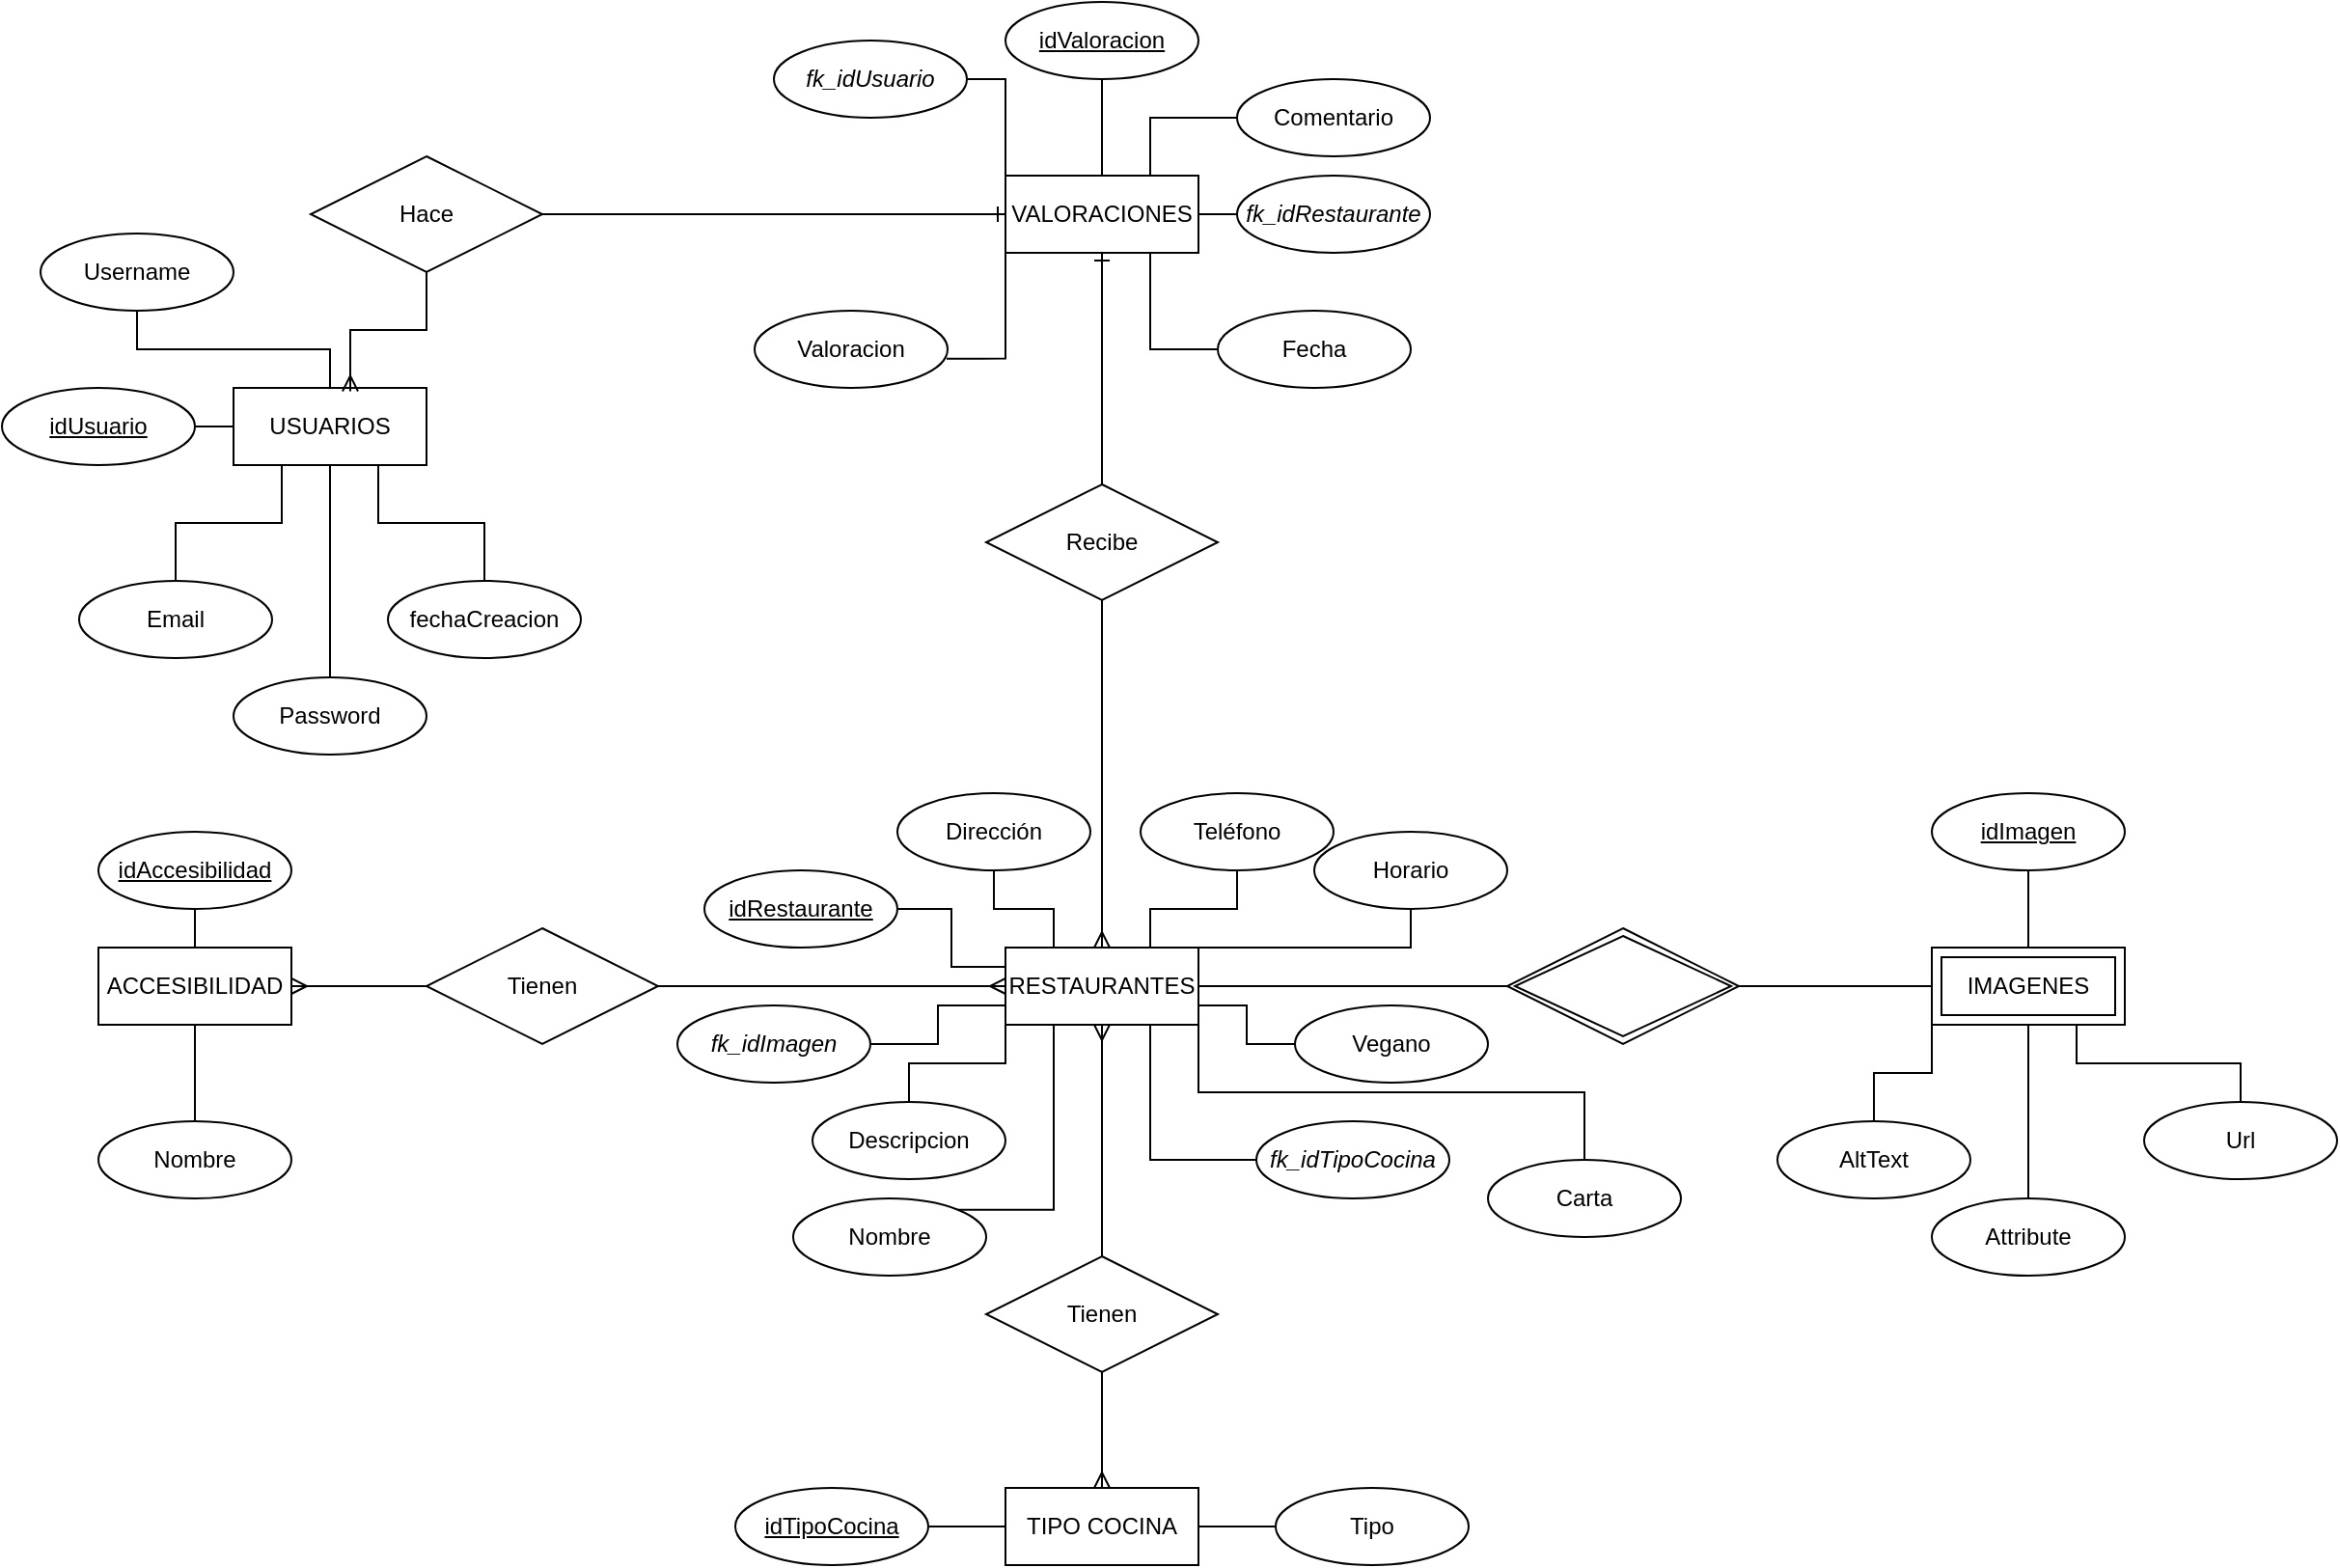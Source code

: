 <mxfile version="13.7.9" type="device"><diagram name="Página-1" id="iYsdKzrTLO0P07BVphv6"><mxGraphModel dx="865" dy="1694" grid="1" gridSize="10" guides="1" tooltips="1" connect="1" arrows="1" fold="1" page="1" pageScale="1" pageWidth="827" pageHeight="1169" math="0" shadow="0"><root><mxCell id="0"/><mxCell id="1" parent="0"/><mxCell id="FxqmoqeVO84CC3XRG2If-8" style="edgeStyle=orthogonalEdgeStyle;rounded=0;orthogonalLoop=1;jettySize=auto;html=1;exitX=0.25;exitY=1;exitDx=0;exitDy=0;endArrow=none;startFill=0;" parent="1" source="FxqmoqeVO84CC3XRG2If-2" target="FxqmoqeVO84CC3XRG2If-7" edge="1"><mxGeometry relative="1" as="geometry"/></mxCell><mxCell id="FxqmoqeVO84CC3XRG2If-9" style="edgeStyle=orthogonalEdgeStyle;rounded=0;orthogonalLoop=1;jettySize=auto;html=1;exitX=0.75;exitY=1;exitDx=0;exitDy=0;endArrow=none;startFill=0;" parent="1" source="FxqmoqeVO84CC3XRG2If-2" target="FxqmoqeVO84CC3XRG2If-6" edge="1"><mxGeometry relative="1" as="geometry"/></mxCell><mxCell id="FxqmoqeVO84CC3XRG2If-10" value="" style="edgeStyle=orthogonalEdgeStyle;rounded=0;orthogonalLoop=1;jettySize=auto;html=1;endArrow=none;startFill=0;" parent="1" source="FxqmoqeVO84CC3XRG2If-2" target="FxqmoqeVO84CC3XRG2If-5" edge="1"><mxGeometry relative="1" as="geometry"/></mxCell><mxCell id="FxqmoqeVO84CC3XRG2If-11" value="" style="edgeStyle=orthogonalEdgeStyle;rounded=0;orthogonalLoop=1;jettySize=auto;html=1;endArrow=none;startFill=0;" parent="1" source="FxqmoqeVO84CC3XRG2If-2" target="FxqmoqeVO84CC3XRG2If-3" edge="1"><mxGeometry relative="1" as="geometry"/></mxCell><mxCell id="FxqmoqeVO84CC3XRG2If-14" style="edgeStyle=orthogonalEdgeStyle;rounded=0;orthogonalLoop=1;jettySize=auto;html=1;endArrow=none;startFill=0;" parent="1" source="FxqmoqeVO84CC3XRG2If-2" target="FxqmoqeVO84CC3XRG2If-4" edge="1"><mxGeometry relative="1" as="geometry"/></mxCell><mxCell id="FxqmoqeVO84CC3XRG2If-2" value="USUARIOS" style="whiteSpace=wrap;html=1;align=center;" parent="1" vertex="1"><mxGeometry x="120" y="-50" width="100" height="40" as="geometry"/></mxCell><mxCell id="FxqmoqeVO84CC3XRG2If-3" value="idUsuario" style="ellipse;whiteSpace=wrap;html=1;align=center;fontStyle=4;" parent="1" vertex="1"><mxGeometry y="-50" width="100" height="40" as="geometry"/></mxCell><mxCell id="FxqmoqeVO84CC3XRG2If-4" value="Password" style="ellipse;whiteSpace=wrap;html=1;align=center;" parent="1" vertex="1"><mxGeometry x="120" y="100" width="100" height="40" as="geometry"/></mxCell><mxCell id="FxqmoqeVO84CC3XRG2If-5" value="Username" style="ellipse;whiteSpace=wrap;html=1;align=center;" parent="1" vertex="1"><mxGeometry x="20" y="-130" width="100" height="40" as="geometry"/></mxCell><mxCell id="FxqmoqeVO84CC3XRG2If-6" value="fechaCreacion" style="ellipse;whiteSpace=wrap;html=1;align=center;" parent="1" vertex="1"><mxGeometry x="200" y="50" width="100" height="40" as="geometry"/></mxCell><mxCell id="FxqmoqeVO84CC3XRG2If-7" value="Email" style="ellipse;whiteSpace=wrap;html=1;align=center;" parent="1" vertex="1"><mxGeometry x="40" y="50" width="100" height="40" as="geometry"/></mxCell><mxCell id="FxqmoqeVO84CC3XRG2If-27" style="edgeStyle=orthogonalEdgeStyle;rounded=0;orthogonalLoop=1;jettySize=auto;html=1;exitX=1;exitY=1;exitDx=0;exitDy=0;endArrow=none;startFill=0;" parent="1" source="FxqmoqeVO84CC3XRG2If-15" target="FxqmoqeVO84CC3XRG2If-19" edge="1"><mxGeometry relative="1" as="geometry"/></mxCell><mxCell id="FxqmoqeVO84CC3XRG2If-28" style="edgeStyle=orthogonalEdgeStyle;rounded=0;orthogonalLoop=1;jettySize=auto;html=1;exitX=0.75;exitY=1;exitDx=0;exitDy=0;entryX=0;entryY=0.5;entryDx=0;entryDy=0;endArrow=none;startFill=0;" parent="1" source="FxqmoqeVO84CC3XRG2If-15" target="FxqmoqeVO84CC3XRG2If-18" edge="1"><mxGeometry relative="1" as="geometry"/></mxCell><mxCell id="FxqmoqeVO84CC3XRG2If-43" style="edgeStyle=orthogonalEdgeStyle;rounded=0;orthogonalLoop=1;jettySize=auto;html=1;exitX=0.75;exitY=0;exitDx=0;exitDy=0;endArrow=none;startFill=0;" parent="1" source="FxqmoqeVO84CC3XRG2If-15" target="FxqmoqeVO84CC3XRG2If-21" edge="1"><mxGeometry relative="1" as="geometry"/></mxCell><mxCell id="FxqmoqeVO84CC3XRG2If-69" style="edgeStyle=orthogonalEdgeStyle;rounded=0;orthogonalLoop=1;jettySize=auto;html=1;entryX=0.5;entryY=1;entryDx=0;entryDy=0;endArrow=none;startFill=0;startArrow=ERmany;" parent="1" source="FxqmoqeVO84CC3XRG2If-15" target="FxqmoqeVO84CC3XRG2If-68" edge="1"><mxGeometry relative="1" as="geometry"/></mxCell><mxCell id="TWG-b9YbXN-QEqApn6GN-3" style="edgeStyle=orthogonalEdgeStyle;rounded=0;orthogonalLoop=1;jettySize=auto;html=1;exitX=0;exitY=1;exitDx=0;exitDy=0;startArrow=none;startFill=0;endArrow=none;endFill=0;" parent="1" source="FxqmoqeVO84CC3XRG2If-15" target="FxqmoqeVO84CC3XRG2If-20" edge="1"><mxGeometry relative="1" as="geometry"/></mxCell><mxCell id="ien8m7uWOKE6pjjbQmqa-4" style="edgeStyle=orthogonalEdgeStyle;rounded=0;orthogonalLoop=1;jettySize=auto;html=1;exitX=0.25;exitY=0;exitDx=0;exitDy=0;endArrow=none;endFill=0;" edge="1" parent="1" source="FxqmoqeVO84CC3XRG2If-15" target="FxqmoqeVO84CC3XRG2If-22"><mxGeometry relative="1" as="geometry"/></mxCell><mxCell id="ien8m7uWOKE6pjjbQmqa-9" style="edgeStyle=orthogonalEdgeStyle;rounded=0;orthogonalLoop=1;jettySize=auto;html=1;exitX=1;exitY=0;exitDx=0;exitDy=0;endArrow=none;endFill=0;" edge="1" parent="1" source="FxqmoqeVO84CC3XRG2If-15" target="ien8m7uWOKE6pjjbQmqa-8"><mxGeometry relative="1" as="geometry"><Array as="points"><mxPoint x="650" y="240"/><mxPoint x="650" y="240"/></Array></mxGeometry></mxCell><mxCell id="ien8m7uWOKE6pjjbQmqa-11" style="edgeStyle=orthogonalEdgeStyle;rounded=0;orthogonalLoop=1;jettySize=auto;html=1;exitX=0;exitY=0.75;exitDx=0;exitDy=0;endArrow=none;endFill=0;" edge="1" parent="1" source="FxqmoqeVO84CC3XRG2If-15" target="ien8m7uWOKE6pjjbQmqa-10"><mxGeometry relative="1" as="geometry"/></mxCell><mxCell id="ien8m7uWOKE6pjjbQmqa-16" style="edgeStyle=orthogonalEdgeStyle;rounded=0;orthogonalLoop=1;jettySize=auto;html=1;exitX=1;exitY=0.75;exitDx=0;exitDy=0;endArrow=none;endFill=0;" edge="1" parent="1" source="FxqmoqeVO84CC3XRG2If-15" target="ien8m7uWOKE6pjjbQmqa-14"><mxGeometry relative="1" as="geometry"/></mxCell><mxCell id="FxqmoqeVO84CC3XRG2If-15" value="RESTAURANTES" style="whiteSpace=wrap;html=1;align=center;" parent="1" vertex="1"><mxGeometry x="520" y="240" width="100" height="40" as="geometry"/></mxCell><mxCell id="FxqmoqeVO84CC3XRG2If-17" style="edgeStyle=orthogonalEdgeStyle;rounded=0;orthogonalLoop=1;jettySize=auto;html=1;entryX=0;entryY=0.25;entryDx=0;entryDy=0;endArrow=none;startFill=0;" parent="1" source="FxqmoqeVO84CC3XRG2If-16" target="FxqmoqeVO84CC3XRG2If-15" edge="1"><mxGeometry relative="1" as="geometry"/></mxCell><mxCell id="FxqmoqeVO84CC3XRG2If-16" value="idRestaurante" style="ellipse;whiteSpace=wrap;html=1;align=center;fontStyle=4;" parent="1" vertex="1"><mxGeometry x="364" y="200" width="100" height="40" as="geometry"/></mxCell><mxCell id="FxqmoqeVO84CC3XRG2If-18" value="&lt;i&gt;fk_idTipoCocina&lt;/i&gt;" style="ellipse;whiteSpace=wrap;html=1;align=center;" parent="1" vertex="1"><mxGeometry x="650" y="330" width="100" height="40" as="geometry"/></mxCell><mxCell id="FxqmoqeVO84CC3XRG2If-19" value="Carta" style="ellipse;whiteSpace=wrap;html=1;align=center;" parent="1" vertex="1"><mxGeometry x="770" y="350" width="100" height="40" as="geometry"/></mxCell><mxCell id="FxqmoqeVO84CC3XRG2If-20" value="Descripcion" style="ellipse;whiteSpace=wrap;html=1;align=center;" parent="1" vertex="1"><mxGeometry x="420" y="320" width="100" height="40" as="geometry"/></mxCell><mxCell id="FxqmoqeVO84CC3XRG2If-21" value="Teléfono" style="ellipse;whiteSpace=wrap;html=1;align=center;" parent="1" vertex="1"><mxGeometry x="590" y="160" width="100" height="40" as="geometry"/></mxCell><mxCell id="FxqmoqeVO84CC3XRG2If-22" value="Dirección" style="ellipse;whiteSpace=wrap;html=1;align=center;" parent="1" vertex="1"><mxGeometry x="464" y="160" width="100" height="40" as="geometry"/></mxCell><mxCell id="ien8m7uWOKE6pjjbQmqa-6" style="edgeStyle=orthogonalEdgeStyle;rounded=0;orthogonalLoop=1;jettySize=auto;html=1;exitX=1;exitY=0;exitDx=0;exitDy=0;entryX=0.25;entryY=1;entryDx=0;entryDy=0;endArrow=none;endFill=0;" edge="1" parent="1" source="FxqmoqeVO84CC3XRG2If-23" target="FxqmoqeVO84CC3XRG2If-15"><mxGeometry relative="1" as="geometry"/></mxCell><mxCell id="FxqmoqeVO84CC3XRG2If-23" value="Nombre" style="ellipse;whiteSpace=wrap;html=1;align=center;" parent="1" vertex="1"><mxGeometry x="410" y="370" width="100" height="40" as="geometry"/></mxCell><mxCell id="FxqmoqeVO84CC3XRG2If-51" value="" style="edgeStyle=orthogonalEdgeStyle;rounded=0;orthogonalLoop=1;jettySize=auto;html=1;endArrow=none;startFill=0;" parent="1" source="FxqmoqeVO84CC3XRG2If-44" target="FxqmoqeVO84CC3XRG2If-45" edge="1"><mxGeometry relative="1" as="geometry"/></mxCell><mxCell id="FxqmoqeVO84CC3XRG2If-52" style="edgeStyle=orthogonalEdgeStyle;rounded=0;orthogonalLoop=1;jettySize=auto;html=1;exitX=0;exitY=0;exitDx=0;exitDy=0;entryX=1;entryY=0.5;entryDx=0;entryDy=0;endArrow=none;startFill=0;" parent="1" source="FxqmoqeVO84CC3XRG2If-44" target="FxqmoqeVO84CC3XRG2If-48" edge="1"><mxGeometry relative="1" as="geometry"/></mxCell><mxCell id="FxqmoqeVO84CC3XRG2If-58" style="edgeStyle=orthogonalEdgeStyle;rounded=0;orthogonalLoop=1;jettySize=auto;html=1;exitX=0.75;exitY=0;exitDx=0;exitDy=0;entryX=0;entryY=0.5;entryDx=0;entryDy=0;endArrow=none;startFill=0;" parent="1" source="FxqmoqeVO84CC3XRG2If-44" target="FxqmoqeVO84CC3XRG2If-46" edge="1"><mxGeometry relative="1" as="geometry"/></mxCell><mxCell id="FxqmoqeVO84CC3XRG2If-59" style="edgeStyle=orthogonalEdgeStyle;rounded=0;orthogonalLoop=1;jettySize=auto;html=1;exitX=0.75;exitY=1;exitDx=0;exitDy=0;entryX=0;entryY=0.5;entryDx=0;entryDy=0;endArrow=none;startFill=0;" parent="1" source="FxqmoqeVO84CC3XRG2If-44" target="FxqmoqeVO84CC3XRG2If-47" edge="1"><mxGeometry relative="1" as="geometry"/></mxCell><mxCell id="FxqmoqeVO84CC3XRG2If-44" value="VALORACIONES" style="whiteSpace=wrap;html=1;align=center;" parent="1" vertex="1"><mxGeometry x="520" y="-160" width="100" height="40" as="geometry"/></mxCell><mxCell id="FxqmoqeVO84CC3XRG2If-45" value="idValoracion" style="ellipse;whiteSpace=wrap;html=1;align=center;fontStyle=4;" parent="1" vertex="1"><mxGeometry x="520" y="-250" width="100" height="40" as="geometry"/></mxCell><mxCell id="FxqmoqeVO84CC3XRG2If-46" value="Comentario" style="ellipse;whiteSpace=wrap;html=1;align=center;" parent="1" vertex="1"><mxGeometry x="640" y="-210" width="100" height="40" as="geometry"/></mxCell><mxCell id="FxqmoqeVO84CC3XRG2If-47" value="Fecha" style="ellipse;whiteSpace=wrap;html=1;align=center;" parent="1" vertex="1"><mxGeometry x="630" y="-90" width="100" height="40" as="geometry"/></mxCell><mxCell id="FxqmoqeVO84CC3XRG2If-48" value="&lt;i&gt;fk_idUsuario&lt;/i&gt;" style="ellipse;whiteSpace=wrap;html=1;align=center;" parent="1" vertex="1"><mxGeometry x="400" y="-230" width="100" height="40" as="geometry"/></mxCell><mxCell id="FxqmoqeVO84CC3XRG2If-49" value="Valoracion" style="ellipse;whiteSpace=wrap;html=1;align=center;" parent="1" vertex="1"><mxGeometry x="390" y="-90" width="100" height="40" as="geometry"/></mxCell><mxCell id="FxqmoqeVO84CC3XRG2If-55" value="" style="edgeStyle=orthogonalEdgeStyle;rounded=0;orthogonalLoop=1;jettySize=auto;html=1;endArrow=none;startFill=0;" parent="1" source="FxqmoqeVO84CC3XRG2If-50" target="FxqmoqeVO84CC3XRG2If-44" edge="1"><mxGeometry relative="1" as="geometry"/></mxCell><mxCell id="FxqmoqeVO84CC3XRG2If-56" value="" style="edgeStyle=orthogonalEdgeStyle;rounded=0;orthogonalLoop=1;jettySize=auto;html=1;endArrow=none;startFill=0;" parent="1" source="FxqmoqeVO84CC3XRG2If-50" target="FxqmoqeVO84CC3XRG2If-44" edge="1"><mxGeometry relative="1" as="geometry"/></mxCell><mxCell id="FxqmoqeVO84CC3XRG2If-50" value="&lt;i&gt;fk_idRestaurante&lt;/i&gt;" style="ellipse;whiteSpace=wrap;html=1;align=center;" parent="1" vertex="1"><mxGeometry x="640" y="-160" width="100" height="40" as="geometry"/></mxCell><mxCell id="FxqmoqeVO84CC3XRG2If-54" style="edgeStyle=orthogonalEdgeStyle;rounded=0;orthogonalLoop=1;jettySize=auto;html=1;exitX=0;exitY=1;exitDx=0;exitDy=0;entryX=0.995;entryY=0.621;entryDx=0;entryDy=0;entryPerimeter=0;endArrow=none;startFill=0;" parent="1" source="FxqmoqeVO84CC3XRG2If-44" target="FxqmoqeVO84CC3XRG2If-49" edge="1"><mxGeometry relative="1" as="geometry"/></mxCell><mxCell id="FxqmoqeVO84CC3XRG2If-64" style="edgeStyle=orthogonalEdgeStyle;rounded=0;orthogonalLoop=1;jettySize=auto;html=1;endArrow=none;startFill=0;" parent="1" source="FxqmoqeVO84CC3XRG2If-60" target="FxqmoqeVO84CC3XRG2If-62" edge="1"><mxGeometry relative="1" as="geometry"/></mxCell><mxCell id="FxqmoqeVO84CC3XRG2If-66" style="edgeStyle=orthogonalEdgeStyle;rounded=0;orthogonalLoop=1;jettySize=auto;html=1;endArrow=none;startFill=0;startArrow=ERmany;" parent="1" source="FxqmoqeVO84CC3XRG2If-60" target="FxqmoqeVO84CC3XRG2If-65" edge="1"><mxGeometry relative="1" as="geometry"/></mxCell><mxCell id="FxqmoqeVO84CC3XRG2If-60" value="TIPO COCINA" style="whiteSpace=wrap;html=1;align=center;" parent="1" vertex="1"><mxGeometry x="520" y="520" width="100" height="40" as="geometry"/></mxCell><mxCell id="FxqmoqeVO84CC3XRG2If-63" value="" style="edgeStyle=orthogonalEdgeStyle;rounded=0;orthogonalLoop=1;jettySize=auto;html=1;endArrow=none;startFill=0;" parent="1" source="FxqmoqeVO84CC3XRG2If-61" target="FxqmoqeVO84CC3XRG2If-60" edge="1"><mxGeometry relative="1" as="geometry"/></mxCell><mxCell id="FxqmoqeVO84CC3XRG2If-61" value="idTipoCocina" style="ellipse;whiteSpace=wrap;html=1;align=center;fontStyle=4;" parent="1" vertex="1"><mxGeometry x="380" y="520" width="100" height="40" as="geometry"/></mxCell><mxCell id="FxqmoqeVO84CC3XRG2If-62" value="Tipo" style="ellipse;whiteSpace=wrap;html=1;align=center;" parent="1" vertex="1"><mxGeometry x="660" y="520" width="100" height="40" as="geometry"/></mxCell><mxCell id="FxqmoqeVO84CC3XRG2If-67" style="edgeStyle=orthogonalEdgeStyle;rounded=0;orthogonalLoop=1;jettySize=auto;html=1;endArrow=ERmany;startFill=0;endFill=0;" parent="1" source="FxqmoqeVO84CC3XRG2If-65" target="FxqmoqeVO84CC3XRG2If-15" edge="1"><mxGeometry relative="1" as="geometry"/></mxCell><mxCell id="FxqmoqeVO84CC3XRG2If-65" value="Tienen" style="shape=rhombus;perimeter=rhombusPerimeter;whiteSpace=wrap;html=1;align=center;" parent="1" vertex="1"><mxGeometry x="510" y="400" width="120" height="60" as="geometry"/></mxCell><mxCell id="FxqmoqeVO84CC3XRG2If-70" style="edgeStyle=orthogonalEdgeStyle;rounded=0;orthogonalLoop=1;jettySize=auto;html=1;endArrow=ERone;startFill=0;endFill=0;" parent="1" source="FxqmoqeVO84CC3XRG2If-68" target="FxqmoqeVO84CC3XRG2If-44" edge="1"><mxGeometry relative="1" as="geometry"/></mxCell><mxCell id="FxqmoqeVO84CC3XRG2If-68" value="Recibe" style="shape=rhombus;perimeter=rhombusPerimeter;whiteSpace=wrap;html=1;align=center;" parent="1" vertex="1"><mxGeometry x="510" width="120" height="60" as="geometry"/></mxCell><mxCell id="FxqmoqeVO84CC3XRG2If-72" style="edgeStyle=orthogonalEdgeStyle;rounded=0;orthogonalLoop=1;jettySize=auto;html=1;endArrow=ERone;startFill=0;endFill=0;" parent="1" source="FxqmoqeVO84CC3XRG2If-71" target="FxqmoqeVO84CC3XRG2If-44" edge="1"><mxGeometry relative="1" as="geometry"/></mxCell><mxCell id="FxqmoqeVO84CC3XRG2If-71" value="Hace" style="shape=rhombus;perimeter=rhombusPerimeter;whiteSpace=wrap;html=1;align=center;" parent="1" vertex="1"><mxGeometry x="160" y="-170" width="120" height="60" as="geometry"/></mxCell><mxCell id="FxqmoqeVO84CC3XRG2If-73" style="edgeStyle=orthogonalEdgeStyle;rounded=0;orthogonalLoop=1;jettySize=auto;html=1;entryX=0.605;entryY=0.043;entryDx=0;entryDy=0;entryPerimeter=0;endArrow=ERmany;startFill=0;endFill=0;" parent="1" source="FxqmoqeVO84CC3XRG2If-71" target="FxqmoqeVO84CC3XRG2If-2" edge="1"><mxGeometry relative="1" as="geometry"/></mxCell><mxCell id="TWG-b9YbXN-QEqApn6GN-5" style="edgeStyle=orthogonalEdgeStyle;rounded=0;orthogonalLoop=1;jettySize=auto;html=1;startArrow=none;startFill=0;endArrow=none;endFill=0;" parent="1" source="TWG-b9YbXN-QEqApn6GN-4" target="FxqmoqeVO84CC3XRG2If-15" edge="1"><mxGeometry relative="1" as="geometry"/></mxCell><mxCell id="TWG-b9YbXN-QEqApn6GN-7" style="edgeStyle=orthogonalEdgeStyle;rounded=0;orthogonalLoop=1;jettySize=auto;html=1;startArrow=none;startFill=0;endArrow=none;endFill=0;" parent="1" source="TWG-b9YbXN-QEqApn6GN-4" target="TWG-b9YbXN-QEqApn6GN-6" edge="1"><mxGeometry relative="1" as="geometry"/></mxCell><mxCell id="TWG-b9YbXN-QEqApn6GN-4" value="" style="shape=rhombus;double=1;perimeter=rhombusPerimeter;whiteSpace=wrap;html=1;align=center;fontFamily=Helvetica;fontSize=12;fontColor=#000000;strokeColor=#000000;fillColor=#ffffff;" parent="1" vertex="1"><mxGeometry x="780" y="230" width="120" height="60" as="geometry"/></mxCell><mxCell id="TWG-b9YbXN-QEqApn6GN-16" style="edgeStyle=orthogonalEdgeStyle;rounded=0;orthogonalLoop=1;jettySize=auto;html=1;exitX=0.75;exitY=1;exitDx=0;exitDy=0;startArrow=none;startFill=0;endArrow=none;endFill=0;" parent="1" source="TWG-b9YbXN-QEqApn6GN-6" target="TWG-b9YbXN-QEqApn6GN-9" edge="1"><mxGeometry relative="1" as="geometry"/></mxCell><mxCell id="TWG-b9YbXN-QEqApn6GN-17" style="edgeStyle=orthogonalEdgeStyle;rounded=0;orthogonalLoop=1;jettySize=auto;html=1;exitX=0;exitY=1;exitDx=0;exitDy=0;startArrow=none;startFill=0;endArrow=none;endFill=0;" parent="1" source="TWG-b9YbXN-QEqApn6GN-6" target="TWG-b9YbXN-QEqApn6GN-12" edge="1"><mxGeometry relative="1" as="geometry"/></mxCell><mxCell id="TWG-b9YbXN-QEqApn6GN-18" style="edgeStyle=orthogonalEdgeStyle;rounded=0;orthogonalLoop=1;jettySize=auto;html=1;startArrow=none;startFill=0;endArrow=none;endFill=0;" parent="1" source="TWG-b9YbXN-QEqApn6GN-6" target="TWG-b9YbXN-QEqApn6GN-11" edge="1"><mxGeometry relative="1" as="geometry"/></mxCell><mxCell id="TWG-b9YbXN-QEqApn6GN-6" value="IMAGENES" style="shape=ext;margin=3;double=1;whiteSpace=wrap;html=1;align=center;fontFamily=Helvetica;fontSize=12;fontColor=#000000;strokeColor=#000000;fillColor=#ffffff;" parent="1" vertex="1"><mxGeometry x="1000" y="240" width="100" height="40" as="geometry"/></mxCell><mxCell id="TWG-b9YbXN-QEqApn6GN-13" value="" style="edgeStyle=orthogonalEdgeStyle;rounded=0;orthogonalLoop=1;jettySize=auto;html=1;startArrow=none;startFill=0;endArrow=none;endFill=0;" parent="1" source="TWG-b9YbXN-QEqApn6GN-8" target="TWG-b9YbXN-QEqApn6GN-6" edge="1"><mxGeometry relative="1" as="geometry"/></mxCell><mxCell id="TWG-b9YbXN-QEqApn6GN-8" value="idImagen" style="ellipse;whiteSpace=wrap;html=1;align=center;fontStyle=4;" parent="1" vertex="1"><mxGeometry x="1000" y="160" width="100" height="40" as="geometry"/></mxCell><mxCell id="TWG-b9YbXN-QEqApn6GN-9" value="Url" style="ellipse;whiteSpace=wrap;html=1;align=center;" parent="1" vertex="1"><mxGeometry x="1110" y="320" width="100" height="40" as="geometry"/></mxCell><mxCell id="TWG-b9YbXN-QEqApn6GN-11" value="Attribute" style="ellipse;whiteSpace=wrap;html=1;align=center;" parent="1" vertex="1"><mxGeometry x="1000" y="370" width="100" height="40" as="geometry"/></mxCell><mxCell id="TWG-b9YbXN-QEqApn6GN-12" value="AltText" style="ellipse;whiteSpace=wrap;html=1;align=center;" parent="1" vertex="1"><mxGeometry x="920" y="330" width="100" height="40" as="geometry"/></mxCell><mxCell id="ien8m7uWOKE6pjjbQmqa-8" value="Horario" style="ellipse;whiteSpace=wrap;html=1;align=center;" vertex="1" parent="1"><mxGeometry x="680" y="180" width="100" height="40" as="geometry"/></mxCell><mxCell id="ien8m7uWOKE6pjjbQmqa-10" value="&lt;i&gt;fk_idImagen&lt;/i&gt;" style="ellipse;whiteSpace=wrap;html=1;align=center;" vertex="1" parent="1"><mxGeometry x="350" y="270" width="100" height="40" as="geometry"/></mxCell><mxCell id="ien8m7uWOKE6pjjbQmqa-12" value="ACCESIBILIDAD" style="whiteSpace=wrap;html=1;align=center;" vertex="1" parent="1"><mxGeometry x="50" y="240" width="100" height="40" as="geometry"/></mxCell><mxCell id="ien8m7uWOKE6pjjbQmqa-14" value="Vegano" style="ellipse;whiteSpace=wrap;html=1;align=center;" vertex="1" parent="1"><mxGeometry x="670" y="270" width="100" height="40" as="geometry"/></mxCell><mxCell id="ien8m7uWOKE6pjjbQmqa-25" style="edgeStyle=orthogonalEdgeStyle;rounded=0;orthogonalLoop=1;jettySize=auto;html=1;exitX=0.5;exitY=0;exitDx=0;exitDy=0;endArrow=none;endFill=0;" edge="1" parent="1" source="ien8m7uWOKE6pjjbQmqa-20" target="ien8m7uWOKE6pjjbQmqa-12"><mxGeometry relative="1" as="geometry"/></mxCell><mxCell id="ien8m7uWOKE6pjjbQmqa-20" value="Nombre" style="ellipse;whiteSpace=wrap;html=1;align=center;" vertex="1" parent="1"><mxGeometry x="50" y="330" width="100" height="40" as="geometry"/></mxCell><mxCell id="ien8m7uWOKE6pjjbQmqa-24" style="edgeStyle=orthogonalEdgeStyle;rounded=0;orthogonalLoop=1;jettySize=auto;html=1;exitX=0.5;exitY=1;exitDx=0;exitDy=0;endArrow=none;endFill=0;" edge="1" parent="1" source="ien8m7uWOKE6pjjbQmqa-21" target="ien8m7uWOKE6pjjbQmqa-12"><mxGeometry relative="1" as="geometry"/></mxCell><mxCell id="ien8m7uWOKE6pjjbQmqa-21" value="idAccesibilidad" style="ellipse;whiteSpace=wrap;html=1;align=center;fontStyle=4;" vertex="1" parent="1"><mxGeometry x="50" y="180" width="100" height="40" as="geometry"/></mxCell><mxCell id="ien8m7uWOKE6pjjbQmqa-27" style="edgeStyle=orthogonalEdgeStyle;rounded=0;orthogonalLoop=1;jettySize=auto;html=1;endArrow=ERmany;endFill=0;" edge="1" parent="1" source="ien8m7uWOKE6pjjbQmqa-26" target="ien8m7uWOKE6pjjbQmqa-12"><mxGeometry relative="1" as="geometry"/></mxCell><mxCell id="ien8m7uWOKE6pjjbQmqa-29" style="edgeStyle=orthogonalEdgeStyle;rounded=0;orthogonalLoop=1;jettySize=auto;html=1;exitX=1;exitY=0.5;exitDx=0;exitDy=0;entryX=0;entryY=0.5;entryDx=0;entryDy=0;endArrow=ERmany;endFill=0;" edge="1" parent="1" source="ien8m7uWOKE6pjjbQmqa-26" target="FxqmoqeVO84CC3XRG2If-15"><mxGeometry relative="1" as="geometry"/></mxCell><mxCell id="ien8m7uWOKE6pjjbQmqa-26" value="Tienen" style="shape=rhombus;perimeter=rhombusPerimeter;whiteSpace=wrap;html=1;align=center;" vertex="1" parent="1"><mxGeometry x="220" y="230" width="120" height="60" as="geometry"/></mxCell></root></mxGraphModel></diagram></mxfile>